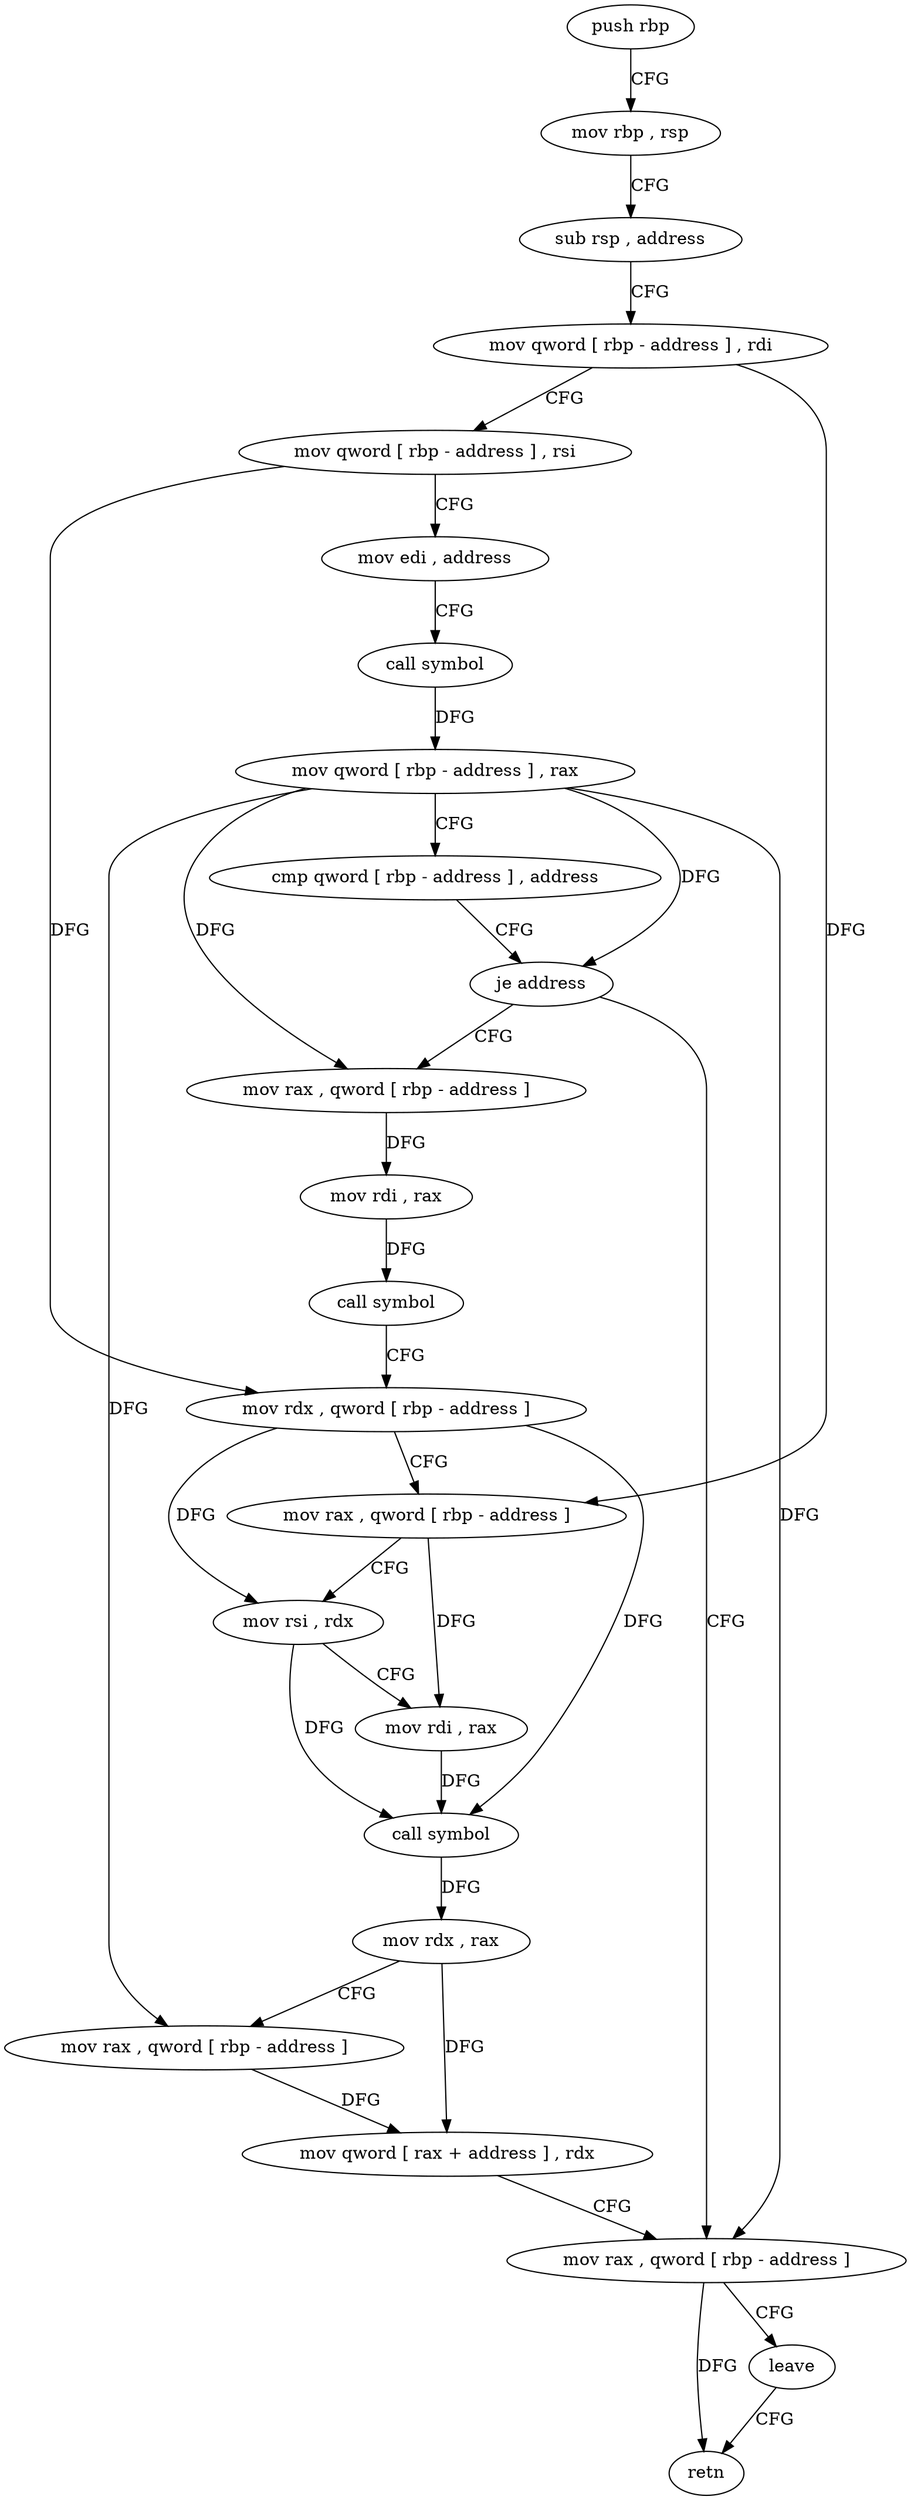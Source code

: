 digraph "func" {
"121126" [label = "push rbp" ]
"121127" [label = "mov rbp , rsp" ]
"121130" [label = "sub rsp , address" ]
"121134" [label = "mov qword [ rbp - address ] , rdi" ]
"121138" [label = "mov qword [ rbp - address ] , rsi" ]
"121142" [label = "mov edi , address" ]
"121147" [label = "call symbol" ]
"121152" [label = "mov qword [ rbp - address ] , rax" ]
"121156" [label = "cmp qword [ rbp - address ] , address" ]
"121161" [label = "je address" ]
"121205" [label = "mov rax , qword [ rbp - address ]" ]
"121163" [label = "mov rax , qword [ rbp - address ]" ]
"121209" [label = "leave" ]
"121210" [label = "retn" ]
"121167" [label = "mov rdi , rax" ]
"121170" [label = "call symbol" ]
"121175" [label = "mov rdx , qword [ rbp - address ]" ]
"121179" [label = "mov rax , qword [ rbp - address ]" ]
"121183" [label = "mov rsi , rdx" ]
"121186" [label = "mov rdi , rax" ]
"121189" [label = "call symbol" ]
"121194" [label = "mov rdx , rax" ]
"121197" [label = "mov rax , qword [ rbp - address ]" ]
"121201" [label = "mov qword [ rax + address ] , rdx" ]
"121126" -> "121127" [ label = "CFG" ]
"121127" -> "121130" [ label = "CFG" ]
"121130" -> "121134" [ label = "CFG" ]
"121134" -> "121138" [ label = "CFG" ]
"121134" -> "121179" [ label = "DFG" ]
"121138" -> "121142" [ label = "CFG" ]
"121138" -> "121175" [ label = "DFG" ]
"121142" -> "121147" [ label = "CFG" ]
"121147" -> "121152" [ label = "DFG" ]
"121152" -> "121156" [ label = "CFG" ]
"121152" -> "121161" [ label = "DFG" ]
"121152" -> "121205" [ label = "DFG" ]
"121152" -> "121163" [ label = "DFG" ]
"121152" -> "121197" [ label = "DFG" ]
"121156" -> "121161" [ label = "CFG" ]
"121161" -> "121205" [ label = "CFG" ]
"121161" -> "121163" [ label = "CFG" ]
"121205" -> "121209" [ label = "CFG" ]
"121205" -> "121210" [ label = "DFG" ]
"121163" -> "121167" [ label = "DFG" ]
"121209" -> "121210" [ label = "CFG" ]
"121167" -> "121170" [ label = "DFG" ]
"121170" -> "121175" [ label = "CFG" ]
"121175" -> "121179" [ label = "CFG" ]
"121175" -> "121183" [ label = "DFG" ]
"121175" -> "121189" [ label = "DFG" ]
"121179" -> "121183" [ label = "CFG" ]
"121179" -> "121186" [ label = "DFG" ]
"121183" -> "121186" [ label = "CFG" ]
"121183" -> "121189" [ label = "DFG" ]
"121186" -> "121189" [ label = "DFG" ]
"121189" -> "121194" [ label = "DFG" ]
"121194" -> "121197" [ label = "CFG" ]
"121194" -> "121201" [ label = "DFG" ]
"121197" -> "121201" [ label = "DFG" ]
"121201" -> "121205" [ label = "CFG" ]
}

